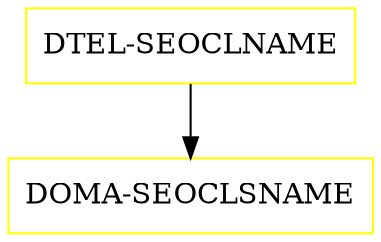 digraph G {
  "DTEL-SEOCLNAME" [shape=box,color=yellow];
  "DOMA-SEOCLSNAME" [shape=box,color=yellow,URL="./DOMA_SEOCLSNAME.html"];
  "DTEL-SEOCLNAME" -> "DOMA-SEOCLSNAME";
}
